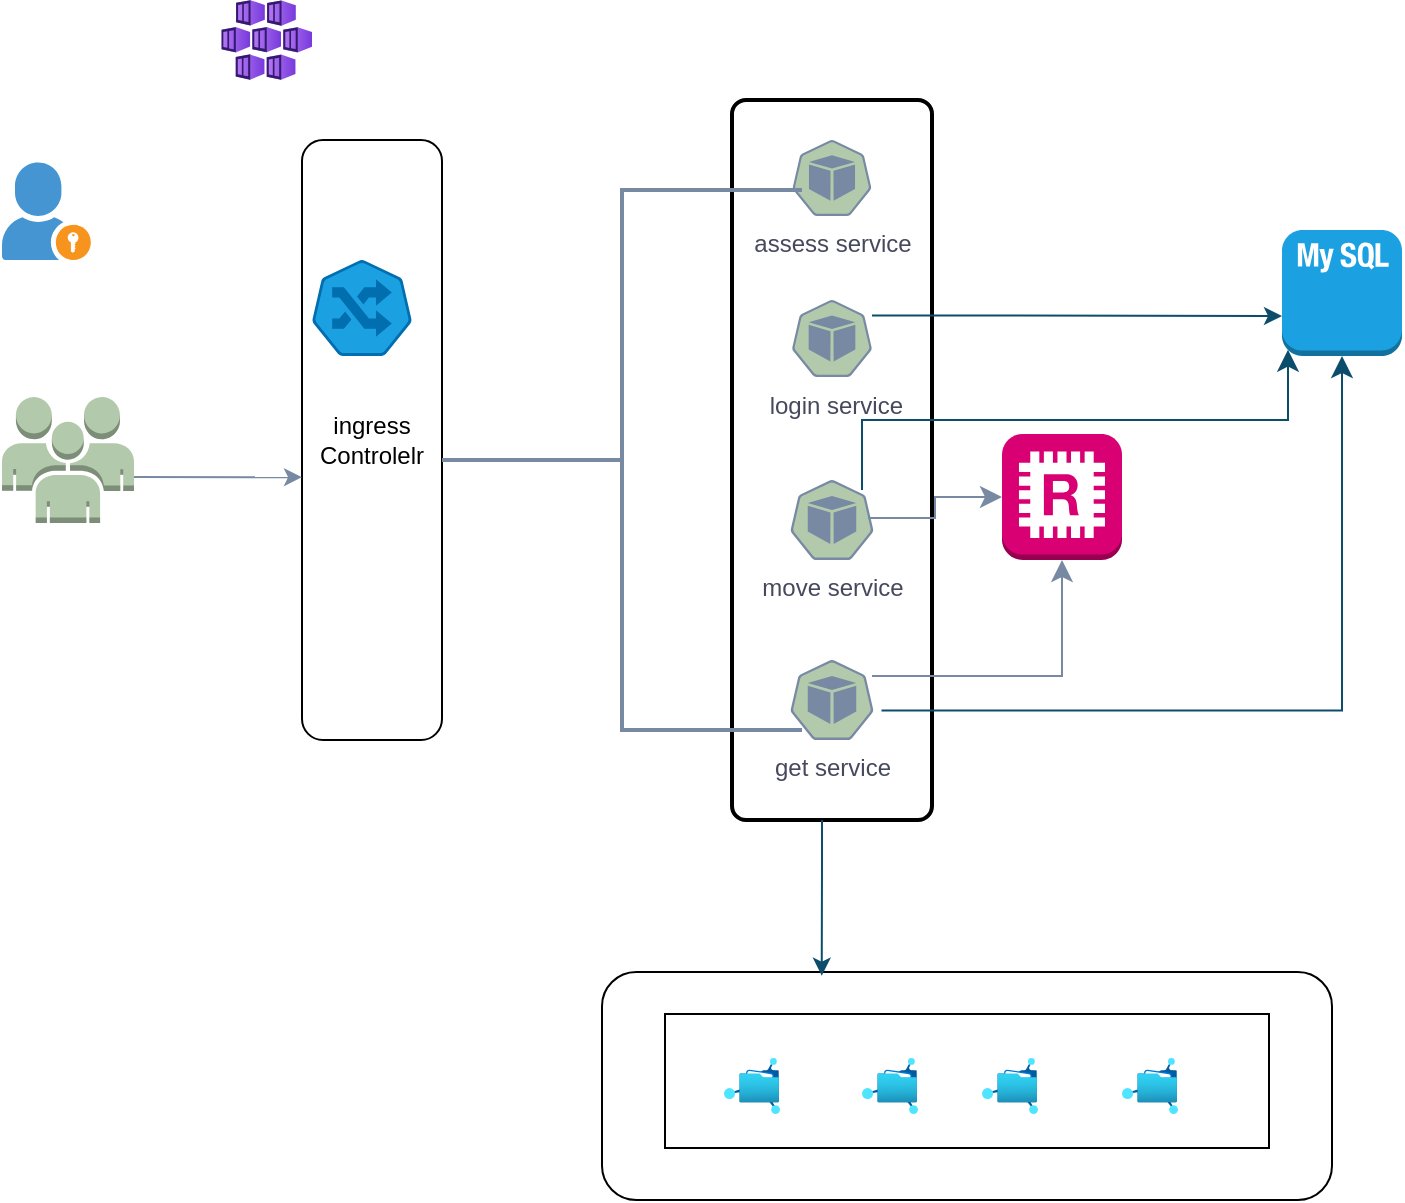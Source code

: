 <mxfile version="21.3.8" type="github">
  <diagram name="Page-1" id="pKVDKmzyI58x6n3iSxDE">
    <mxGraphModel dx="880" dy="484" grid="1" gridSize="10" guides="1" tooltips="1" connect="1" arrows="1" fold="1" page="1" pageScale="1" pageWidth="850" pageHeight="1100" math="0" shadow="0">
      <root>
        <mxCell id="0" />
        <mxCell id="1" parent="0" />
        <mxCell id="TlOuyBiV7a0oIH7bMwF1-121" value="" style="rounded=1;whiteSpace=wrap;html=1;absoluteArcSize=1;arcSize=14;strokeWidth=2;" vertex="1" parent="1">
          <mxGeometry x="415" y="60" width="100" height="360" as="geometry" />
        </mxCell>
        <mxCell id="TlOuyBiV7a0oIH7bMwF1-2" value="" style="outlineConnect=0;dashed=0;verticalLabelPosition=bottom;verticalAlign=top;align=center;html=1;shape=mxgraph.aws3.users;fillColor=#B2C9AB;strokeColor=#788AA3;fontColor=#46495D;labelBackgroundColor=none;" vertex="1" parent="1">
          <mxGeometry x="50" y="208.5" width="66" height="63" as="geometry" />
        </mxCell>
        <mxCell id="TlOuyBiV7a0oIH7bMwF1-29" value="" style="image;aspect=fixed;html=1;points=[];align=center;fontSize=12;image=img/lib/azure2/compute/Kubernetes_Services.svg;labelBackgroundColor=none;fillColor=#B2C9AB;strokeColor=#788AA3;fontColor=#46495D;" vertex="1" parent="1">
          <mxGeometry x="159.67" y="10" width="45.33" height="40" as="geometry" />
        </mxCell>
        <mxCell id="TlOuyBiV7a0oIH7bMwF1-31" value="ingress&lt;br&gt;Controlelr" style="rounded=1;whiteSpace=wrap;html=1;direction=south;labelBackgroundColor=none;" vertex="1" parent="1">
          <mxGeometry x="200" y="80" width="70" height="300" as="geometry" />
        </mxCell>
        <mxCell id="TlOuyBiV7a0oIH7bMwF1-32" value="" style="sketch=0;html=1;dashed=0;whitespace=wrap;fillColor=#1ba1e2;strokeColor=#006EAF;points=[[0.005,0.63,0],[0.1,0.2,0],[0.9,0.2,0],[0.5,0,0],[0.995,0.63,0],[0.72,0.99,0],[0.5,1,0],[0.28,0.99,0]];verticalLabelPosition=bottom;align=center;verticalAlign=top;shape=mxgraph.kubernetes.icon;prIcon=ing;labelBackgroundColor=none;fontColor=#ffffff;" vertex="1" parent="1">
          <mxGeometry x="205" y="140" width="50" height="48" as="geometry" />
        </mxCell>
        <mxCell id="TlOuyBiV7a0oIH7bMwF1-33" value="assess service" style="sketch=0;html=1;dashed=0;whitespace=wrap;fillColor=#B2C9AB;strokeColor=#788AA3;points=[[0.005,0.63,0],[0.1,0.2,0],[0.9,0.2,0],[0.5,0,0],[0.995,0.63,0],[0.72,0.99,0],[0.5,1,0],[0.28,0.99,0]];verticalLabelPosition=bottom;align=center;verticalAlign=top;shape=mxgraph.kubernetes.icon;prIcon=pod;labelBackgroundColor=none;fontColor=#46495D;" vertex="1" parent="1">
          <mxGeometry x="440" y="80" width="50" height="38" as="geometry" />
        </mxCell>
        <mxCell id="TlOuyBiV7a0oIH7bMwF1-34" value="&amp;nbsp;login service" style="sketch=0;html=1;dashed=0;whitespace=wrap;fillColor=#B2C9AB;strokeColor=#788AA3;points=[[0.005,0.63,0],[0.1,0.2,0],[0.9,0.2,0],[0.5,0,0],[0.995,0.63,0],[0.72,0.99,0],[0.5,1,0],[0.28,0.99,0]];verticalLabelPosition=bottom;align=center;verticalAlign=top;shape=mxgraph.kubernetes.icon;prIcon=pod;labelBackgroundColor=none;fontColor=#46495D;" vertex="1" parent="1">
          <mxGeometry x="440" y="160" width="50" height="38.5" as="geometry" />
        </mxCell>
        <mxCell id="TlOuyBiV7a0oIH7bMwF1-35" value="move service" style="sketch=0;html=1;dashed=0;whitespace=wrap;fillColor=#B2C9AB;strokeColor=#788AA3;points=[[0.005,0.63,0],[0.1,0.2,0],[0.9,0.2,0],[0.5,0,0],[0.995,0.63,0],[0.72,0.99,0],[0.5,1,0],[0.28,0.99,0]];verticalLabelPosition=bottom;align=center;verticalAlign=top;shape=mxgraph.kubernetes.icon;prIcon=pod;labelBackgroundColor=none;fontColor=#46495D;" vertex="1" parent="1">
          <mxGeometry x="440" y="250" width="50" height="40" as="geometry" />
        </mxCell>
        <mxCell id="TlOuyBiV7a0oIH7bMwF1-36" value="get service" style="sketch=0;html=1;dashed=0;whitespace=wrap;fillColor=#B2C9AB;strokeColor=#788AA3;points=[[0.005,0.63,0],[0.1,0.2,0],[0.9,0.2,0],[0.5,0,0],[0.995,0.63,0],[0.72,0.99,0],[0.5,1,0],[0.28,0.99,0]];verticalLabelPosition=bottom;align=center;verticalAlign=top;shape=mxgraph.kubernetes.icon;prIcon=pod;labelBackgroundColor=none;fontColor=#46495D;" vertex="1" parent="1">
          <mxGeometry x="440" y="340" width="50" height="40" as="geometry" />
        </mxCell>
        <mxCell id="TlOuyBiV7a0oIH7bMwF1-37" value="" style="outlineConnect=0;dashed=0;verticalLabelPosition=bottom;verticalAlign=top;align=center;html=1;shape=mxgraph.aws3.redis;fillColor=#d80073;labelBackgroundColor=none;strokeColor=#A50040;fontColor=#ffffff;" vertex="1" parent="1">
          <mxGeometry x="550" y="227" width="60" height="63" as="geometry" />
        </mxCell>
        <mxCell id="TlOuyBiV7a0oIH7bMwF1-38" value="" style="outlineConnect=0;dashed=0;verticalLabelPosition=bottom;verticalAlign=top;align=center;html=1;shape=mxgraph.aws3.mysql_db_instance_2;fillColor=#1ba1e2;labelBackgroundColor=none;strokeColor=#006EAF;fontColor=#ffffff;" vertex="1" parent="1">
          <mxGeometry x="690" y="125" width="60" height="63" as="geometry" />
        </mxCell>
        <mxCell id="TlOuyBiV7a0oIH7bMwF1-39" value="" style="strokeWidth=2;html=1;shape=mxgraph.flowchart.annotation_2;align=left;labelPosition=right;pointerEvents=1;labelBackgroundColor=none;fillColor=#B2C9AB;strokeColor=#788AA3;fontColor=#46495D;" vertex="1" parent="1">
          <mxGeometry x="270" y="105" width="180" height="270" as="geometry" />
        </mxCell>
        <mxCell id="TlOuyBiV7a0oIH7bMwF1-40" value="" style="endArrow=classic;html=1;rounded=0;entryX=0.562;entryY=1;entryDx=0;entryDy=0;entryPerimeter=0;labelBackgroundColor=none;strokeColor=#788AA3;fontColor=default;" edge="1" parent="1" target="TlOuyBiV7a0oIH7bMwF1-31">
          <mxGeometry width="50" height="50" relative="1" as="geometry">
            <mxPoint x="116" y="248.5" as="sourcePoint" />
            <mxPoint x="166" y="198.5" as="targetPoint" />
          </mxGeometry>
        </mxCell>
        <mxCell id="TlOuyBiV7a0oIH7bMwF1-44" value="" style="shadow=0;dashed=0;html=1;strokeColor=none;fillColor=#4495D1;labelPosition=center;verticalLabelPosition=bottom;verticalAlign=top;align=center;outlineConnect=0;shape=mxgraph.veeam.portal_admin;fontColor=#46495D;" vertex="1" parent="1">
          <mxGeometry x="50" y="91.2" width="44.4" height="48.8" as="geometry" />
        </mxCell>
        <mxCell id="TlOuyBiV7a0oIH7bMwF1-45" value="" style="edgeStyle=elbowEdgeStyle;elbow=horizontal;endArrow=classic;html=1;curved=0;rounded=0;endSize=8;startSize=8;strokeColor=#788AA3;fontColor=#46495D;fillColor=#B2C9AB;exitX=0.86;exitY=0.475;exitDx=0;exitDy=0;exitPerimeter=0;" edge="1" parent="1" source="TlOuyBiV7a0oIH7bMwF1-35" target="TlOuyBiV7a0oIH7bMwF1-37">
          <mxGeometry width="50" height="50" relative="1" as="geometry">
            <mxPoint x="490" y="272" as="sourcePoint" />
            <mxPoint x="530" y="221.5" as="targetPoint" />
          </mxGeometry>
        </mxCell>
        <mxCell id="TlOuyBiV7a0oIH7bMwF1-47" value="" style="edgeStyle=segmentEdgeStyle;endArrow=classic;html=1;curved=0;rounded=0;endSize=8;startSize=8;strokeColor=#788AA3;fontColor=#46495D;fillColor=#B2C9AB;exitX=0.9;exitY=0.2;exitDx=0;exitDy=0;exitPerimeter=0;" edge="1" parent="1" source="TlOuyBiV7a0oIH7bMwF1-36" target="TlOuyBiV7a0oIH7bMwF1-37">
          <mxGeometry width="50" height="50" relative="1" as="geometry">
            <mxPoint x="490" y="363" as="sourcePoint" />
            <mxPoint x="550" y="320" as="targetPoint" />
          </mxGeometry>
        </mxCell>
        <mxCell id="TlOuyBiV7a0oIH7bMwF1-48" value="" style="edgeStyle=segmentEdgeStyle;endArrow=classic;html=1;curved=0;rounded=0;endSize=8;startSize=8;strokeColor=#0B4D6A;exitX=0.995;exitY=0.63;exitDx=0;exitDy=0;exitPerimeter=0;" edge="1" parent="1" source="TlOuyBiV7a0oIH7bMwF1-36" target="TlOuyBiV7a0oIH7bMwF1-38">
          <mxGeometry width="50" height="50" relative="1" as="geometry">
            <mxPoint x="620" y="385" as="sourcePoint" />
            <mxPoint x="670" y="335" as="targetPoint" />
          </mxGeometry>
        </mxCell>
        <mxCell id="TlOuyBiV7a0oIH7bMwF1-49" value="" style="endArrow=classic;html=1;rounded=0;strokeColor=#0B4D6A;exitX=0.9;exitY=0.2;exitDx=0;exitDy=0;exitPerimeter=0;" edge="1" parent="1" source="TlOuyBiV7a0oIH7bMwF1-34">
          <mxGeometry width="50" height="50" relative="1" as="geometry">
            <mxPoint x="480" y="168" as="sourcePoint" />
            <mxPoint x="690" y="168" as="targetPoint" />
          </mxGeometry>
        </mxCell>
        <mxCell id="TlOuyBiV7a0oIH7bMwF1-50" value="" style="edgeStyle=elbowEdgeStyle;elbow=vertical;endArrow=classic;html=1;curved=0;rounded=0;endSize=8;startSize=8;strokeColor=#0B4D6A;entryX=0.05;entryY=0.95;entryDx=0;entryDy=0;entryPerimeter=0;" edge="1" parent="1" target="TlOuyBiV7a0oIH7bMwF1-38">
          <mxGeometry width="50" height="50" relative="1" as="geometry">
            <mxPoint x="480" y="255" as="sourcePoint" />
            <mxPoint x="530" y="205" as="targetPoint" />
          </mxGeometry>
        </mxCell>
        <mxCell id="TlOuyBiV7a0oIH7bMwF1-56" value="" style="rounded=1;whiteSpace=wrap;html=1;" vertex="1" parent="1">
          <mxGeometry x="350" y="496" width="365" height="114" as="geometry" />
        </mxCell>
        <mxCell id="TlOuyBiV7a0oIH7bMwF1-124" value="" style="endArrow=classic;html=1;rounded=0;strokeColor=#0B4D6A;entryX=0.301;entryY=0.016;entryDx=0;entryDy=0;entryPerimeter=0;" edge="1" parent="1" target="TlOuyBiV7a0oIH7bMwF1-56">
          <mxGeometry width="50" height="50" relative="1" as="geometry">
            <mxPoint x="460" y="420" as="sourcePoint" />
            <mxPoint x="500" y="420" as="targetPoint" />
            <Array as="points">
              <mxPoint x="460" y="440" />
            </Array>
          </mxGeometry>
        </mxCell>
        <mxCell id="TlOuyBiV7a0oIH7bMwF1-128" value="" style="verticalLabelPosition=bottom;verticalAlign=top;html=1;shape=mxgraph.basic.rect;fillColor2=none;strokeWidth=1;size=20;indent=5;" vertex="1" parent="1">
          <mxGeometry x="381.5" y="517" width="302" height="67" as="geometry" />
        </mxCell>
        <mxCell id="TlOuyBiV7a0oIH7bMwF1-129" value="" style="image;aspect=fixed;html=1;points=[];align=center;fontSize=12;image=img/lib/azure2/storage/Azure_Fileshare.svg;strokeColor=#BAC8D3;fontColor=#EEEEEE;fillColor=#09555B;" vertex="1" parent="1">
          <mxGeometry x="480" y="539" width="28" height="28" as="geometry" />
        </mxCell>
        <mxCell id="TlOuyBiV7a0oIH7bMwF1-130" value="" style="image;aspect=fixed;html=1;points=[];align=center;fontSize=12;image=img/lib/azure2/storage/Azure_Fileshare.svg;strokeColor=#BAC8D3;fontColor=#EEEEEE;fillColor=#09555B;" vertex="1" parent="1">
          <mxGeometry x="540" y="539" width="28" height="28" as="geometry" />
        </mxCell>
        <mxCell id="TlOuyBiV7a0oIH7bMwF1-131" value="" style="image;aspect=fixed;html=1;points=[];align=center;fontSize=12;image=img/lib/azure2/storage/Azure_Fileshare.svg;strokeColor=#BAC8D3;fontColor=#EEEEEE;fillColor=#09555B;" vertex="1" parent="1">
          <mxGeometry x="411" y="539" width="28" height="28" as="geometry" />
        </mxCell>
        <mxCell id="TlOuyBiV7a0oIH7bMwF1-132" value="" style="image;aspect=fixed;html=1;points=[];align=center;fontSize=12;image=img/lib/azure2/storage/Azure_Fileshare.svg;strokeColor=#BAC8D3;fontColor=#EEEEEE;fillColor=#09555B;" vertex="1" parent="1">
          <mxGeometry x="610" y="539" width="28" height="28" as="geometry" />
        </mxCell>
      </root>
    </mxGraphModel>
  </diagram>
</mxfile>
